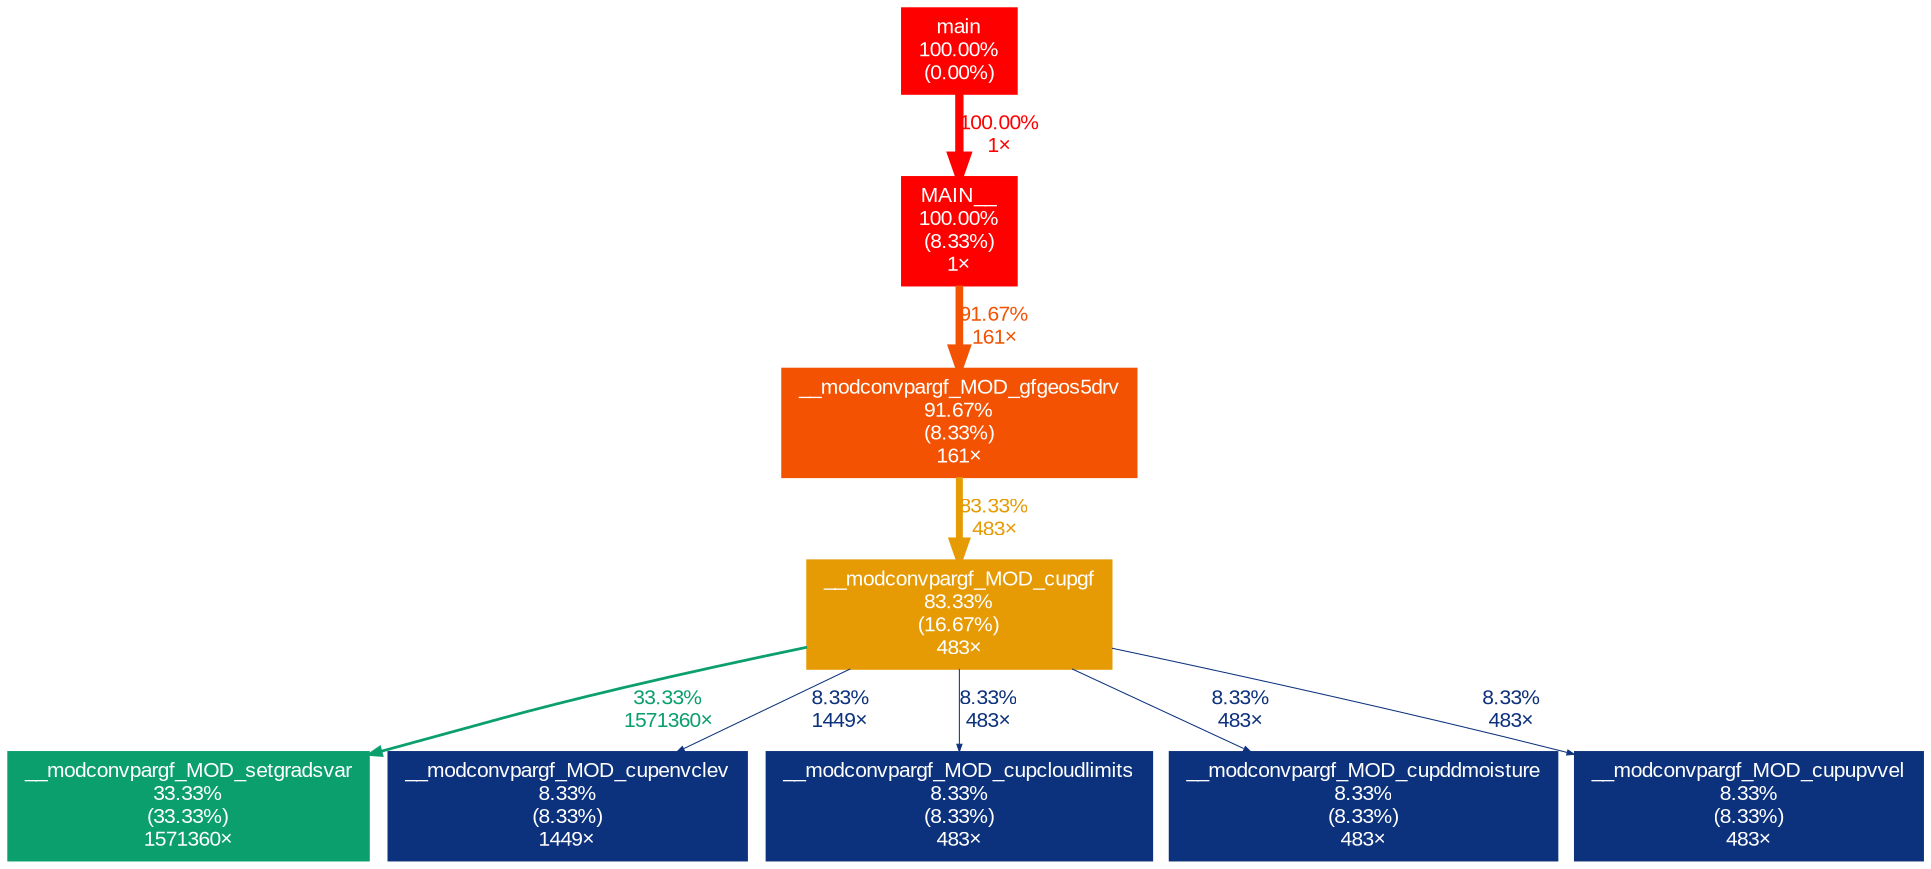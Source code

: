 digraph {
	graph [fontname=Arial, nodesep=0.125, ranksep=0.25];
	node [fontcolor=white, fontname=Arial, height=0, shape=box, style=filled, width=0];
	edge [fontname=Arial];
	1 [color="#ff0000", fontcolor="#ffffff", fontsize="10.00", label="MAIN__\n100.00%\n(8.33%)\n1×"];
	1 -> 3 [arrowsize="0.96", color="#f25202", fontcolor="#f25202", fontsize="10.00", label="91.67%\n161×", labeldistance="3.67", penwidth="3.67"];
	2 [color="#ff0000", fontcolor="#ffffff", fontsize="10.00", label="main\n100.00%\n(0.00%)"];
	2 -> 1 [arrowsize="1.00", color="#ff0000", fontcolor="#ff0000", fontsize="10.00", label="100.00%\n1×", labeldistance="4.00", penwidth="4.00"];
	3 [color="#f25202", fontcolor="#ffffff", fontsize="10.00", label="__modconvpargf_MOD_gfgeos5drv\n91.67%\n(8.33%)\n161×"];
	3 -> 4 [arrowsize="0.91", color="#e69b04", fontcolor="#e69b04", fontsize="10.00", label="83.33%\n483×", labeldistance="3.33", penwidth="3.33"];
	4 [color="#e69b04", fontcolor="#ffffff", fontsize="10.00", label="__modconvpargf_MOD_cupgf\n83.33%\n(16.67%)\n483×"];
	4 -> 5 [arrowsize="0.58", color="#0b9f6e", fontcolor="#0b9f6e", fontsize="10.00", label="33.33%\n1571360×", labeldistance="1.33", penwidth="1.33"];
	4 -> 6 [arrowsize="0.35", color="#0d327d", fontcolor="#0d327d", fontsize="10.00", label="8.33%\n1449×", labeldistance="0.50", penwidth="0.50"];
	4 -> 7 [arrowsize="0.35", color="#0d327d", fontcolor="#0d327d", fontsize="10.00", label="8.33%\n483×", labeldistance="0.50", penwidth="0.50"];
	4 -> 8 [arrowsize="0.35", color="#0d327d", fontcolor="#0d327d", fontsize="10.00", label="8.33%\n483×", labeldistance="0.50", penwidth="0.50"];
	4 -> 9 [arrowsize="0.35", color="#0d327d", fontcolor="#0d327d", fontsize="10.00", label="8.33%\n483×", labeldistance="0.50", penwidth="0.50"];
	5 [color="#0b9f6e", fontcolor="#ffffff", fontsize="10.00", label="__modconvpargf_MOD_setgradsvar\n33.33%\n(33.33%)\n1571360×"];
	6 [color="#0d327d", fontcolor="#ffffff", fontsize="10.00", label="__modconvpargf_MOD_cupenvclev\n8.33%\n(8.33%)\n1449×"];
	7 [color="#0d327d", fontcolor="#ffffff", fontsize="10.00", label="__modconvpargf_MOD_cupcloudlimits\n8.33%\n(8.33%)\n483×"];
	8 [color="#0d327d", fontcolor="#ffffff", fontsize="10.00", label="__modconvpargf_MOD_cupddmoisture\n8.33%\n(8.33%)\n483×"];
	9 [color="#0d327d", fontcolor="#ffffff", fontsize="10.00", label="__modconvpargf_MOD_cupupvvel\n8.33%\n(8.33%)\n483×"];
}

